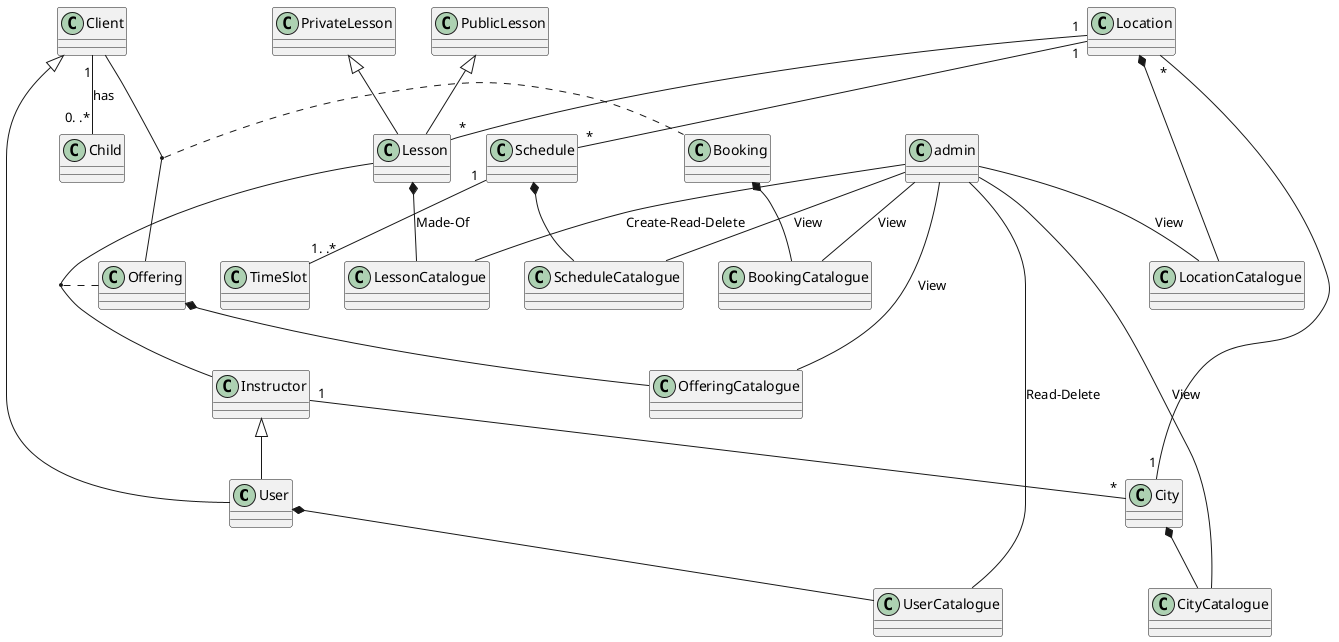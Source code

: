 @startuml

' Defining Classes
class User {}
class Instructor {}
class Client {}
class Child {}
class admin {}
class Location {}
class Lesson{}
class PrivateLesson {}
class PublicLesson {}
class Offering {}
class City {}
class Booking {}
class TimeSlot {}
class Schedule {}

' Defining Catalogues
class ScheduleCatalogue {}
class UserCatalogue {}
class LessonCatalogue {}
class OfferingCatalogue {}
class BookingCatalogue {}
class LocationCatalogue {}
class CityCatalogue {}

' Aggregations
User *-- UserCatalogue
Schedule *-- ScheduleCatalogue
Lesson *-- LessonCatalogue
Offering *-- OfferingCatalogue
Booking *-- BookingCatalogue
Location *-- LocationCatalogue
City *-- CityCatalogue

' Associations of Admin with the Catalogues
admin -- UserCatalogue : Read-Delete
admin -- LessonCatalogue : Create-Read-Delete
admin -- OfferingCatalogue : View
admin -- BookingCatalogue : View
admin -- LocationCatalogue : View
admin -- CityCatalogue : View
admin -- ScheduleCatalogue : View

' Inheritance
Client <|-- User
Instructor <|-- User
PrivateLesson <|-- Lesson
PublicLesson <|-- Lesson

' Multiplicities
Client "1" -- "0. .*" Child : has
Schedule "1" -- "1. .*" TimeSlot : Made-Of
Location "*" -- "1" City
Location "1" -- "*" Schedule
Location "1" -- "*" Lesson
Instructor "1" -- "*" City

' Association Class
(Client, Offering) .. Booking
(Lesson, Instructor) .. Offering

@enduml